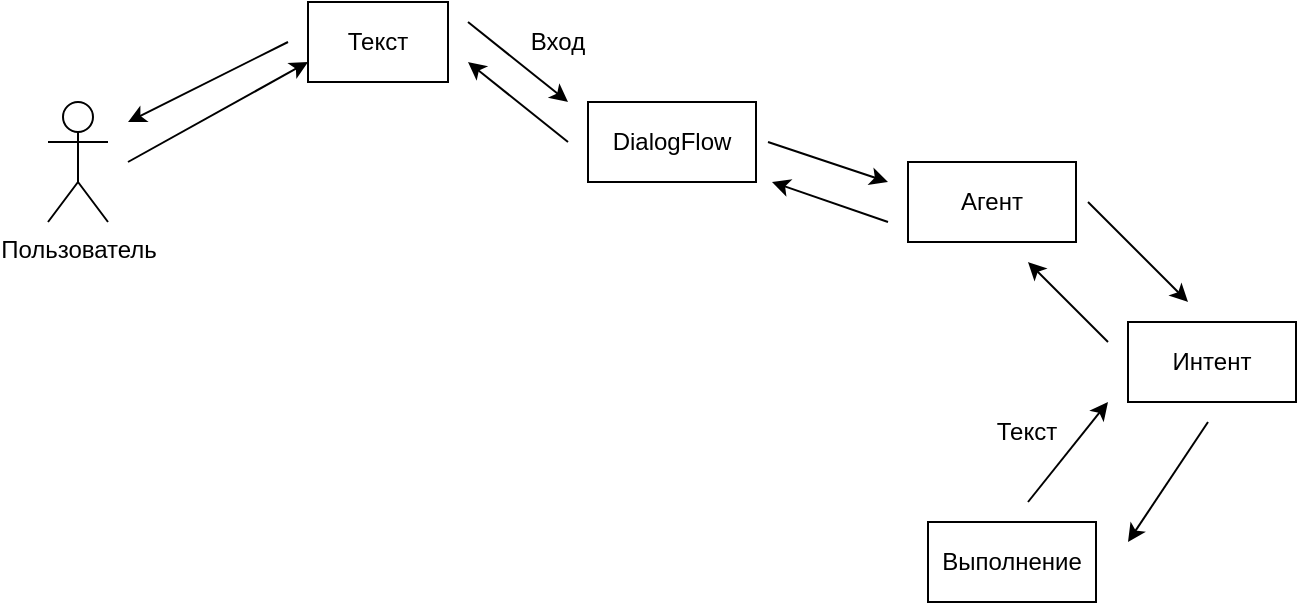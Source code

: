 <mxfile version="21.3.2" type="github">
  <diagram name="Страница 1" id="-aKd5lBaEAs1XjBVSb4X">
    <mxGraphModel dx="951" dy="543" grid="0" gridSize="10" guides="1" tooltips="1" connect="1" arrows="1" fold="1" page="1" pageScale="1" pageWidth="827" pageHeight="1169" math="0" shadow="0">
      <root>
        <mxCell id="0" />
        <mxCell id="1" parent="0" />
        <mxCell id="befE-55v4yNWwqmG_HuD-1" value="Пользователь" style="shape=umlActor;verticalLabelPosition=bottom;verticalAlign=top;html=1;" vertex="1" parent="1">
          <mxGeometry x="40" y="300" width="30" height="60" as="geometry" />
        </mxCell>
        <mxCell id="befE-55v4yNWwqmG_HuD-2" value="" style="endArrow=classic;html=1;rounded=0;" edge="1" parent="1">
          <mxGeometry width="50" height="50" relative="1" as="geometry">
            <mxPoint x="80" y="330" as="sourcePoint" />
            <mxPoint x="170" y="280" as="targetPoint" />
          </mxGeometry>
        </mxCell>
        <mxCell id="befE-55v4yNWwqmG_HuD-8" value="Текст" style="rounded=0;whiteSpace=wrap;html=1;" vertex="1" parent="1">
          <mxGeometry x="170" y="250" width="70" height="40" as="geometry" />
        </mxCell>
        <mxCell id="befE-55v4yNWwqmG_HuD-9" value="DialogFlow" style="rounded=0;whiteSpace=wrap;html=1;" vertex="1" parent="1">
          <mxGeometry x="310" y="300" width="84" height="40" as="geometry" />
        </mxCell>
        <mxCell id="befE-55v4yNWwqmG_HuD-11" value="" style="endArrow=classic;html=1;rounded=0;" edge="1" parent="1">
          <mxGeometry width="50" height="50" relative="1" as="geometry">
            <mxPoint x="250" y="260" as="sourcePoint" />
            <mxPoint x="300" y="300" as="targetPoint" />
          </mxGeometry>
        </mxCell>
        <mxCell id="befE-55v4yNWwqmG_HuD-12" value="Вход" style="text;html=1;strokeColor=none;fillColor=none;align=center;verticalAlign=middle;whiteSpace=wrap;rounded=0;" vertex="1" parent="1">
          <mxGeometry x="270" y="260" width="50" height="20" as="geometry" />
        </mxCell>
        <mxCell id="befE-55v4yNWwqmG_HuD-14" value="Агент" style="rounded=0;whiteSpace=wrap;html=1;" vertex="1" parent="1">
          <mxGeometry x="470" y="330" width="84" height="40" as="geometry" />
        </mxCell>
        <mxCell id="befE-55v4yNWwqmG_HuD-15" value="" style="endArrow=classic;html=1;rounded=0;" edge="1" parent="1">
          <mxGeometry width="50" height="50" relative="1" as="geometry">
            <mxPoint x="400" y="320" as="sourcePoint" />
            <mxPoint x="460" y="340" as="targetPoint" />
          </mxGeometry>
        </mxCell>
        <mxCell id="befE-55v4yNWwqmG_HuD-16" value="Интент" style="rounded=0;whiteSpace=wrap;html=1;" vertex="1" parent="1">
          <mxGeometry x="580" y="410" width="84" height="40" as="geometry" />
        </mxCell>
        <mxCell id="befE-55v4yNWwqmG_HuD-17" value="" style="endArrow=classic;html=1;rounded=0;" edge="1" parent="1">
          <mxGeometry width="50" height="50" relative="1" as="geometry">
            <mxPoint x="560" y="350" as="sourcePoint" />
            <mxPoint x="610" y="400" as="targetPoint" />
          </mxGeometry>
        </mxCell>
        <mxCell id="befE-55v4yNWwqmG_HuD-19" value="Выполнение" style="rounded=0;whiteSpace=wrap;html=1;" vertex="1" parent="1">
          <mxGeometry x="480" y="510" width="84" height="40" as="geometry" />
        </mxCell>
        <mxCell id="befE-55v4yNWwqmG_HuD-21" value="" style="endArrow=classic;html=1;rounded=0;" edge="1" parent="1">
          <mxGeometry width="50" height="50" relative="1" as="geometry">
            <mxPoint x="620" y="460" as="sourcePoint" />
            <mxPoint x="580" y="520" as="targetPoint" />
          </mxGeometry>
        </mxCell>
        <mxCell id="befE-55v4yNWwqmG_HuD-22" value="" style="endArrow=classic;html=1;rounded=0;" edge="1" parent="1">
          <mxGeometry width="50" height="50" relative="1" as="geometry">
            <mxPoint x="530" y="500" as="sourcePoint" />
            <mxPoint x="570" y="450" as="targetPoint" />
          </mxGeometry>
        </mxCell>
        <mxCell id="befE-55v4yNWwqmG_HuD-23" value="Текст" style="text;html=1;align=center;verticalAlign=middle;resizable=0;points=[];autosize=1;strokeColor=none;fillColor=none;" vertex="1" parent="1">
          <mxGeometry x="504" y="450" width="50" height="30" as="geometry" />
        </mxCell>
        <mxCell id="befE-55v4yNWwqmG_HuD-25" value="" style="endArrow=classic;html=1;rounded=0;" edge="1" parent="1">
          <mxGeometry width="50" height="50" relative="1" as="geometry">
            <mxPoint x="570" y="420" as="sourcePoint" />
            <mxPoint x="530" y="380" as="targetPoint" />
          </mxGeometry>
        </mxCell>
        <mxCell id="befE-55v4yNWwqmG_HuD-26" value="" style="endArrow=classic;html=1;rounded=0;" edge="1" parent="1">
          <mxGeometry width="50" height="50" relative="1" as="geometry">
            <mxPoint x="460" y="360" as="sourcePoint" />
            <mxPoint x="402" y="340" as="targetPoint" />
          </mxGeometry>
        </mxCell>
        <mxCell id="befE-55v4yNWwqmG_HuD-27" value="" style="endArrow=classic;html=1;rounded=0;" edge="1" parent="1">
          <mxGeometry width="50" height="50" relative="1" as="geometry">
            <mxPoint x="300" y="320" as="sourcePoint" />
            <mxPoint x="250" y="280" as="targetPoint" />
          </mxGeometry>
        </mxCell>
        <mxCell id="befE-55v4yNWwqmG_HuD-28" value="" style="endArrow=classic;html=1;rounded=0;" edge="1" parent="1">
          <mxGeometry width="50" height="50" relative="1" as="geometry">
            <mxPoint x="160" y="270" as="sourcePoint" />
            <mxPoint x="80" y="310" as="targetPoint" />
          </mxGeometry>
        </mxCell>
      </root>
    </mxGraphModel>
  </diagram>
</mxfile>
